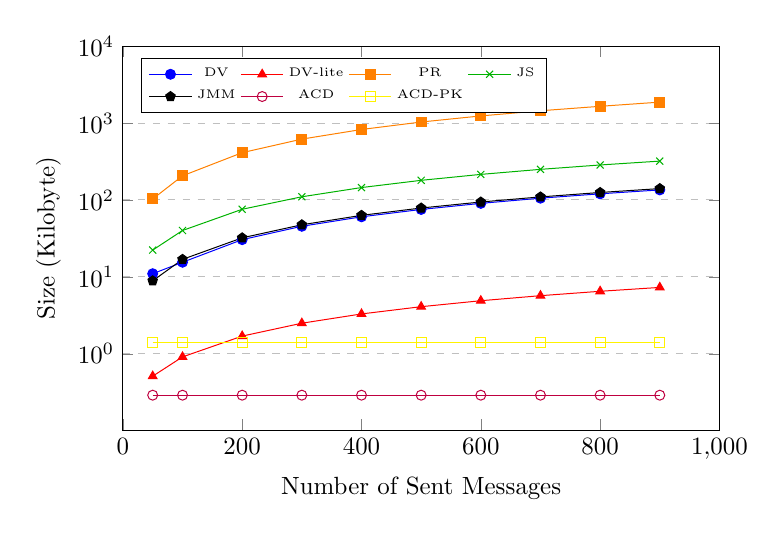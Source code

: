 \begin{tikzpicture}[scale=0.9]
\begin{axis}[
  %ymode=log,
%  legend style={font=\tiny, legend columns=4},
%  scaled ticks=false,
%  xlabel={Number of Sent Messages},
%  ylabel={Size (Kilobyte)},
%  xmin=0, xmax=1000,
%  ymax=200,
%  xtick={0,200,400,600,800,1000},
%  %ytick={0.01,0.1,1,10,100,1000,10000},
%  ytick={0,20,40,60,80,100,120,140,160,180,200},
%  legend pos=north west,
%  ymajorgrids=true,
%  xminorticks=false,
%  yminorticks=false,
%  grid style=dashed,
%  height=7cm,
%  width=10cm,
  ymode=log,
  legend style={font=\tiny, legend columns=4},
  scaled ticks=false,
  xlabel={Number of Sent Messages},
  ylabel={Size (Kilobyte)},
  xmin=0, xmax=1000,
  ymax=10000,
  xtick={0,200,400,600,800,1000},
  ytick={0.001,0.01,0.1,1,10,100,1000,10000},
  %ytick={0,20,40,60,80,100,120,140,160,180,200},
  legend pos=north west,
  ymajorgrids=true,
  xminorticks=false,
  yminorticks=false,
  grid style=dashed,
  height=7cm,
  width=10cm,
]
 
\addplot[color=blue,mark=*]
   coordinates {
  (50,11.0)(100,15.5)(200,30.5)(300,45.5)(400,60.4)(500,75.3)(600,90.3)
  (700,105.5)(800,120.2)(900,135.1)
  };

\addplot[color=red,mark=triangle*]
  coordinates {
  (50,0.512)(100,0.912)(200,1.7)(300,2.5)(400,3.3)(500,4.1)
  (600,4.9)(700,5.7)(800,6.5)(900,7.3)
  };

\addplot[color=orange,mark=square*]
  coordinates {
  (50,103)(100,206)(200,412)(300,618)(400,824)(500,1031)
  (600,1237)(700,1444)(800,1650)(900,1870)
  };


\addplot[color=black!30!green,mark=x]
  coordinates {
  (50,22.3)(100,40.1)(200,75.7)(300,110)(400,145)(500,180)
  (600,215)(700,250)(800,285)(900,320)
  };

\addplot[color=black,mark=pentagon*]
  coordinates {
  (50,8.9)(100,16.9)(200,32.2)(300,47.6)(400,63.1)(500,78.6)
  (600,94.1)(700,109.6)(800,125.1)(900,140.6)
  };

\addplot[color=purple,mark=o]
  coordinates {
  (50,0.29)(100,0.29)(200,0.29)(300,0.29)(400,0.29)(500,0.29)
  (600,0.29)(700,0.29)(800,0.29)(900,0.29)
  };

\addplot[color=yellow,mark=square]
  coordinates {
  (50,1.4)(100,1.4)(200,1.4)(300,1.4)(400,1.4)(500,1.4)
  (600,1.4)(700,1.4)(800,1.4)(900,1.4)
  };


  \legend{DV,DV-lite,PR,JS,JMM,ACD,ACD-PK}
 
\end{axis}
\end{tikzpicture}